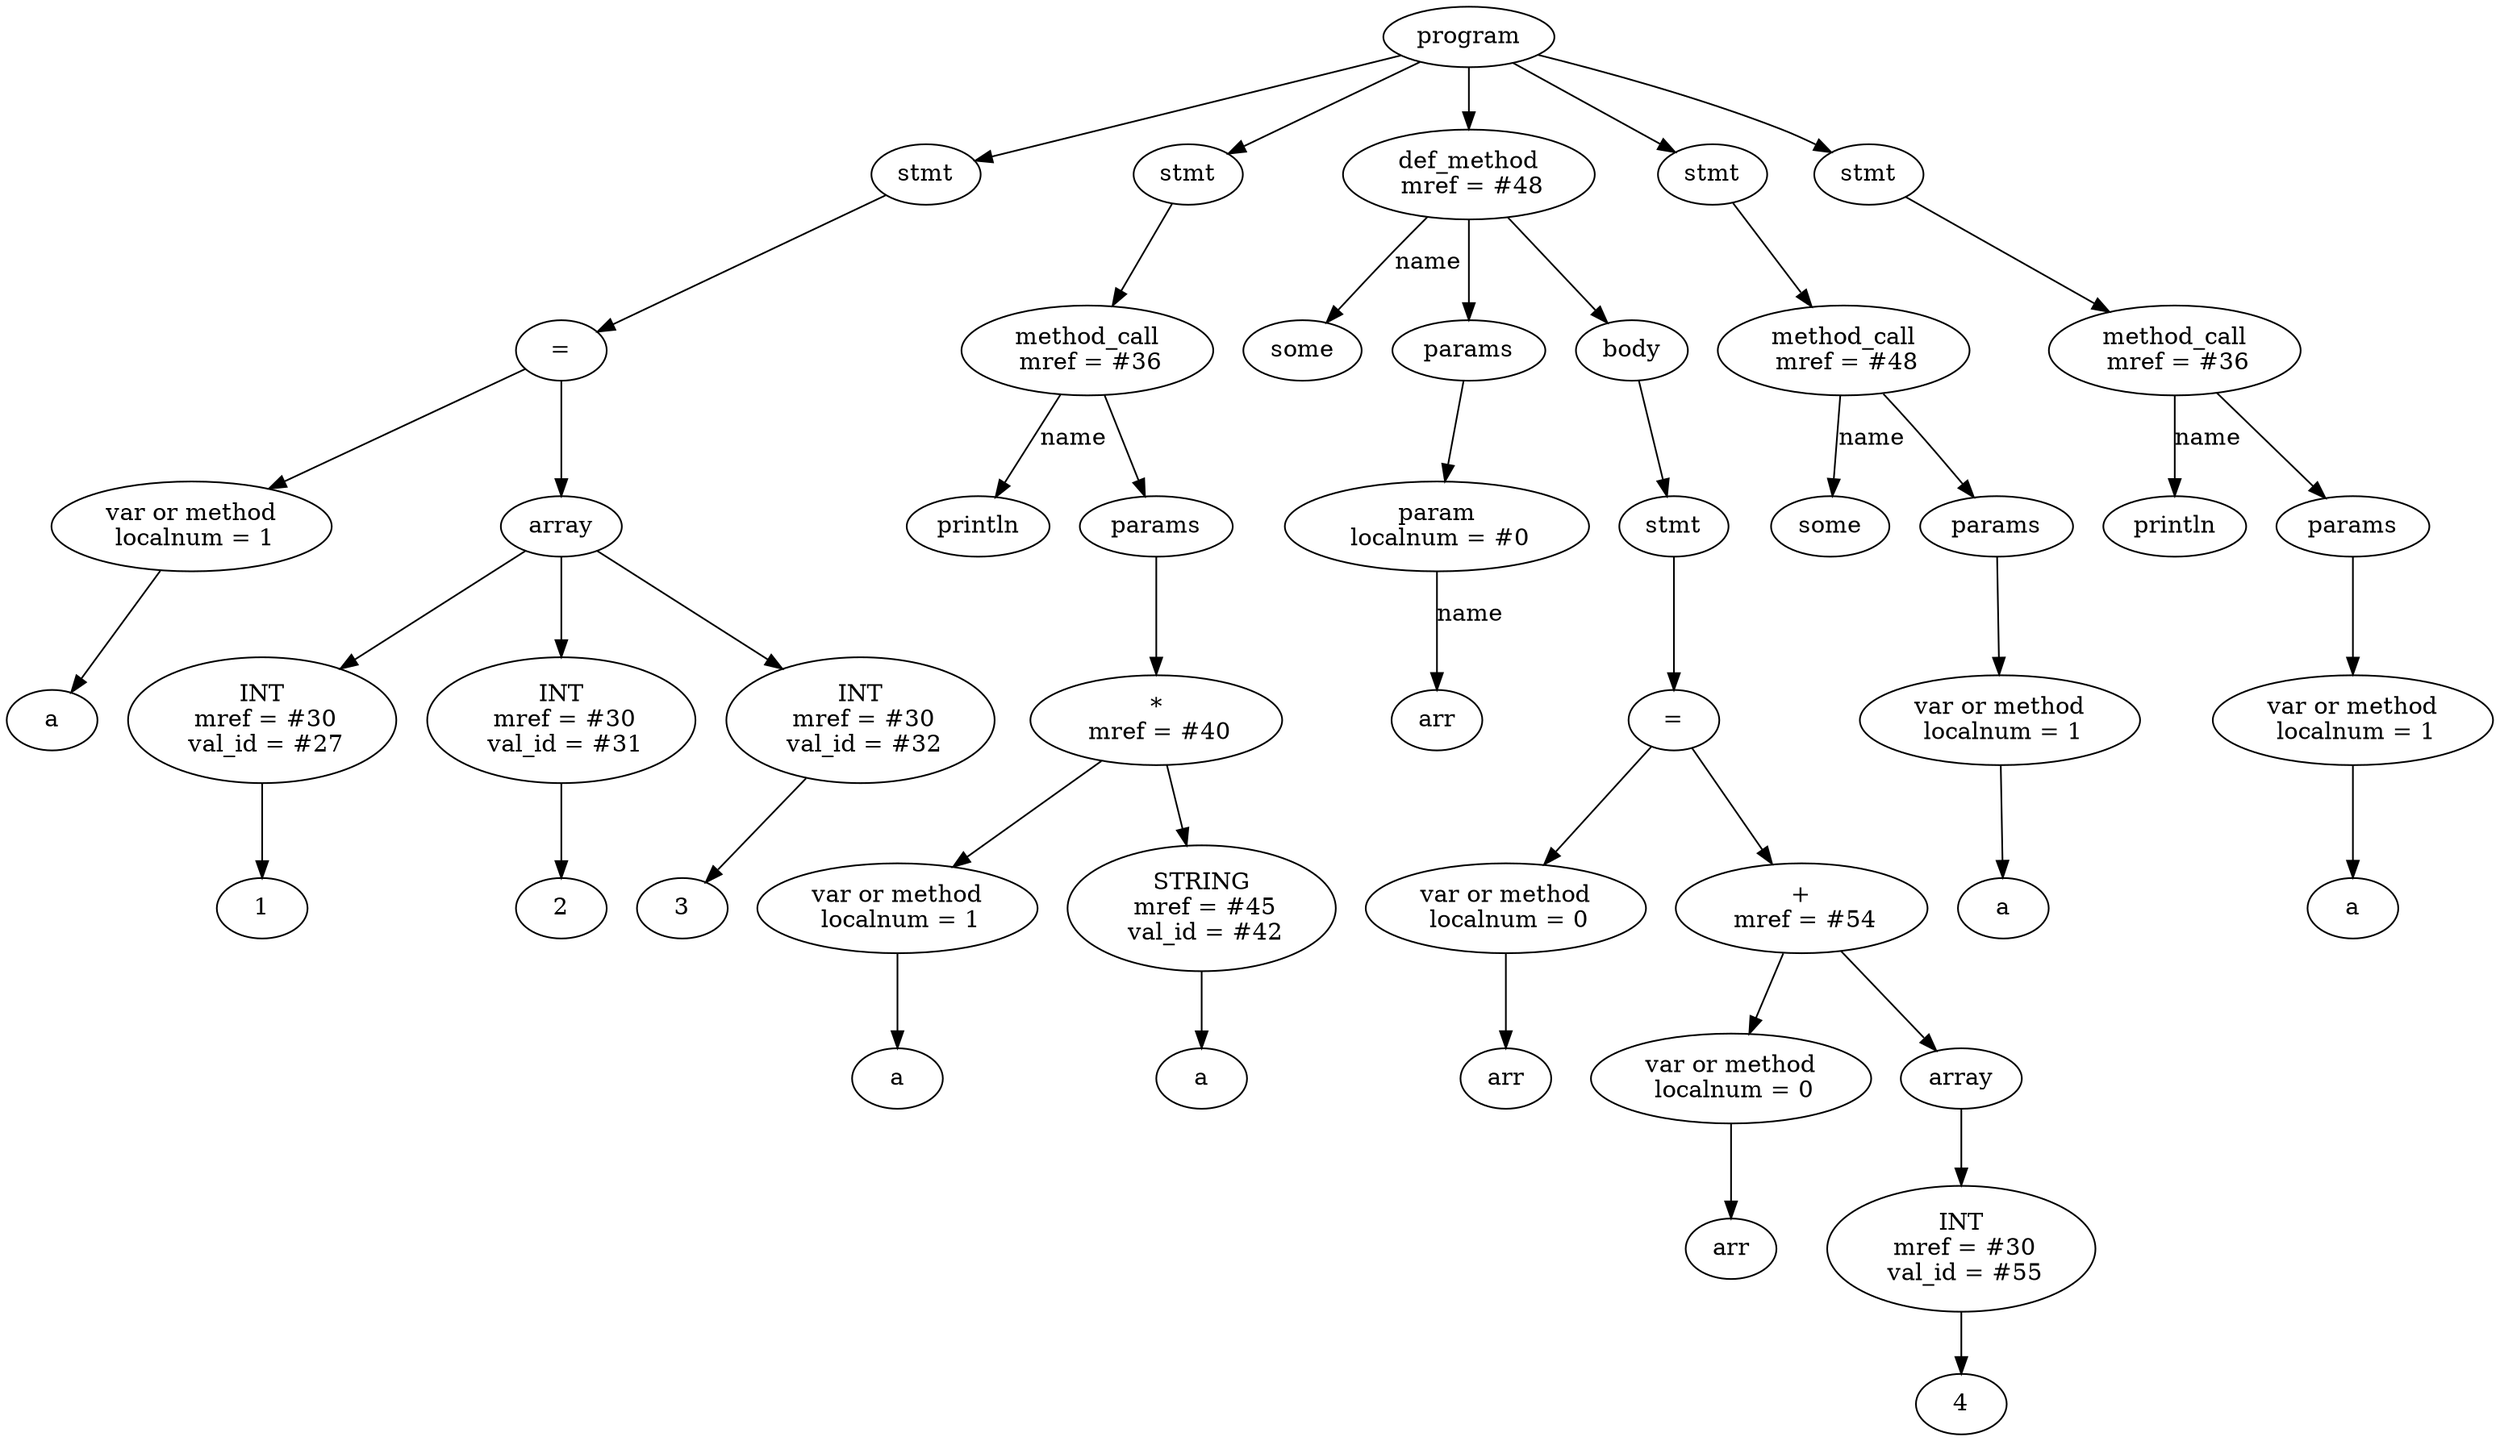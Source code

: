 digraph G {
Id00B355D0 [label="program"]
Id00B33E60 [label="stmt"]
Id00B33DF0 [label="="]
Id00B33BC0 [label="var or method\n localnum = 1"]
IdVal00B33BC0 [label="a"]
Id00B33BC0->IdVal00B33BC0
Id00B33D80 [label = "array"]
Id00B33C30 [label="INT\n mref = #30\n val_id = #27"]
IdVal00B33C30 [label="1"]
Id00B33C30->IdVal00B33C30
Id00B33D80->Id00B33C30
Id00B33CA0 [label="INT\n mref = #30\n val_id = #31"]
IdVal00B33CA0 [label="2"]
Id00B33CA0->IdVal00B33CA0
Id00B33D80->Id00B33CA0
Id00B33D10 [label="INT\n mref = #30\n val_id = #32"]
IdVal00B33D10 [label="3"]
Id00B33D10->IdVal00B33D10
Id00B33D80->Id00B33D10
Id00B33DF0->Id00B33BC0
Id00B33DF0->Id00B33D80
Id00B33E60->Id00B33DF0
Id00B355D0->Id00B33E60
Id00B343C0 [label="stmt"]
Id00B34008 [label="method_call\n mref = #36"]
IdMethodNameVal00B34008 [label="println"]
Id00B34008->IdMethodNameVal00B34008 [label="name"]
Id00B2E090 [label="params"]
Id00B34008->Id00B2E090
Id00B33F90 [label="*\n mref = #40"]
Id00B33EB0 [label="var or method\n localnum = 1"]
IdVal00B33EB0 [label="a"]
Id00B33EB0->IdVal00B33EB0
Id00B33F20 [label="STRING\n mref = #45\n val_id = #42"]
IdVal00B33F20 [label="a"]
Id00B33F20->IdVal00B33F20
Id00B33F90->Id00B33EB0
Id00B33F90->Id00B33F20
Id00B2E090->Id00B33F90
Id00B343C0->Id00B34008
Id00B355D0->Id00B343C0
Id00B352E8 [label="def_method\n mref = #48"]
IdName00B352E8 [label="some"]
Id00B352E8->IdName00B352E8 [label = "name"]
Id00B2E330 [label="params"]
Id00B348F0 [label="param\n localnum = #0"]
Id00B2E330->Id00B348F0
IdNameVal00B348F0 [label="arr"]
Id00B348F0->IdNameVal00B348F0 [label="name"]
Id00B352E8->Id00B2E330
Id00B2DF40 [label="body"]
Id00B34690 [label="stmt"]
Id00B350B8 [label="="]
Id00B34960 [label="var or method\n localnum = 0"]
IdVal00B34960 [label="arr"]
Id00B34960->IdVal00B34960
Id00B35048 [label="+\n mref = #54"]
Id00B34A00 [label="var or method\n localnum = 0"]
IdVal00B34A00 [label="arr"]
Id00B34A00->IdVal00B34A00
Id00B34FD8 [label = "array"]
Id00B34A70 [label="INT\n mref = #30\n val_id = #55"]
IdVal00B34A70 [label="4"]
Id00B34A70->IdVal00B34A70
Id00B34FD8->Id00B34A70
Id00B35048->Id00B34A00
Id00B35048->Id00B34FD8
Id00B350B8->Id00B34960
Id00B350B8->Id00B35048
Id00B34690->Id00B350B8
Id00B2DF40->Id00B34690
Id00B352E8->Id00B2DF40
Id00B355D0->Id00B352E8
Id00B34140 [label="stmt"]
Id00B35198 [label="method_call\n mref = #48"]
IdMethodNameVal00B35198 [label="some"]
Id00B35198->IdMethodNameVal00B35198 [label="name"]
Id00B2E598 [label="params"]
Id00B35198->Id00B2E598
Id00B34DA8 [label="var or method\n localnum = 1"]
IdVal00B34DA8 [label="a"]
Id00B34DA8->IdVal00B34DA8
Id00B2E598->Id00B34DA8
Id00B34140->Id00B35198
Id00B355D0->Id00B34140
Id00B344B0 [label="stmt"]
Id00B34E18 [label="method_call\n mref = #36"]
IdMethodNameVal00B34E18 [label="println"]
Id00B34E18->IdMethodNameVal00B34E18 [label="name"]
Id00B2E250 [label="params"]
Id00B34E18->Id00B2E250
Id00B35278 [label="var or method\n localnum = 1"]
IdVal00B35278 [label="a"]
Id00B35278->IdVal00B35278
Id00B2E250->Id00B35278
Id00B344B0->Id00B34E18
Id00B355D0->Id00B344B0
}